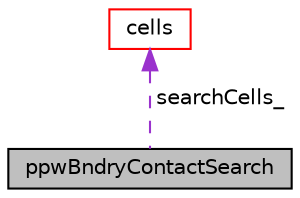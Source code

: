 digraph "ppwBndryContactSearch"
{
 // LATEX_PDF_SIZE
  edge [fontname="Helvetica",fontsize="10",labelfontname="Helvetica",labelfontsize="10"];
  node [fontname="Helvetica",fontsize="10",shape=record];
  Node1 [label="ppwBndryContactSearch",height=0.2,width=0.4,color="black", fillcolor="grey75", style="filled", fontcolor="black",tooltip=" "];
  Node2 -> Node1 [dir="back",color="darkorchid3",fontsize="10",style="dashed",label=" searchCells_" ,fontname="Helvetica"];
  Node2 [label="cells",height=0.2,width=0.4,color="red", fillcolor="white", style="filled",URL="$classpFlow_1_1cells.html",tooltip=" "];
}
